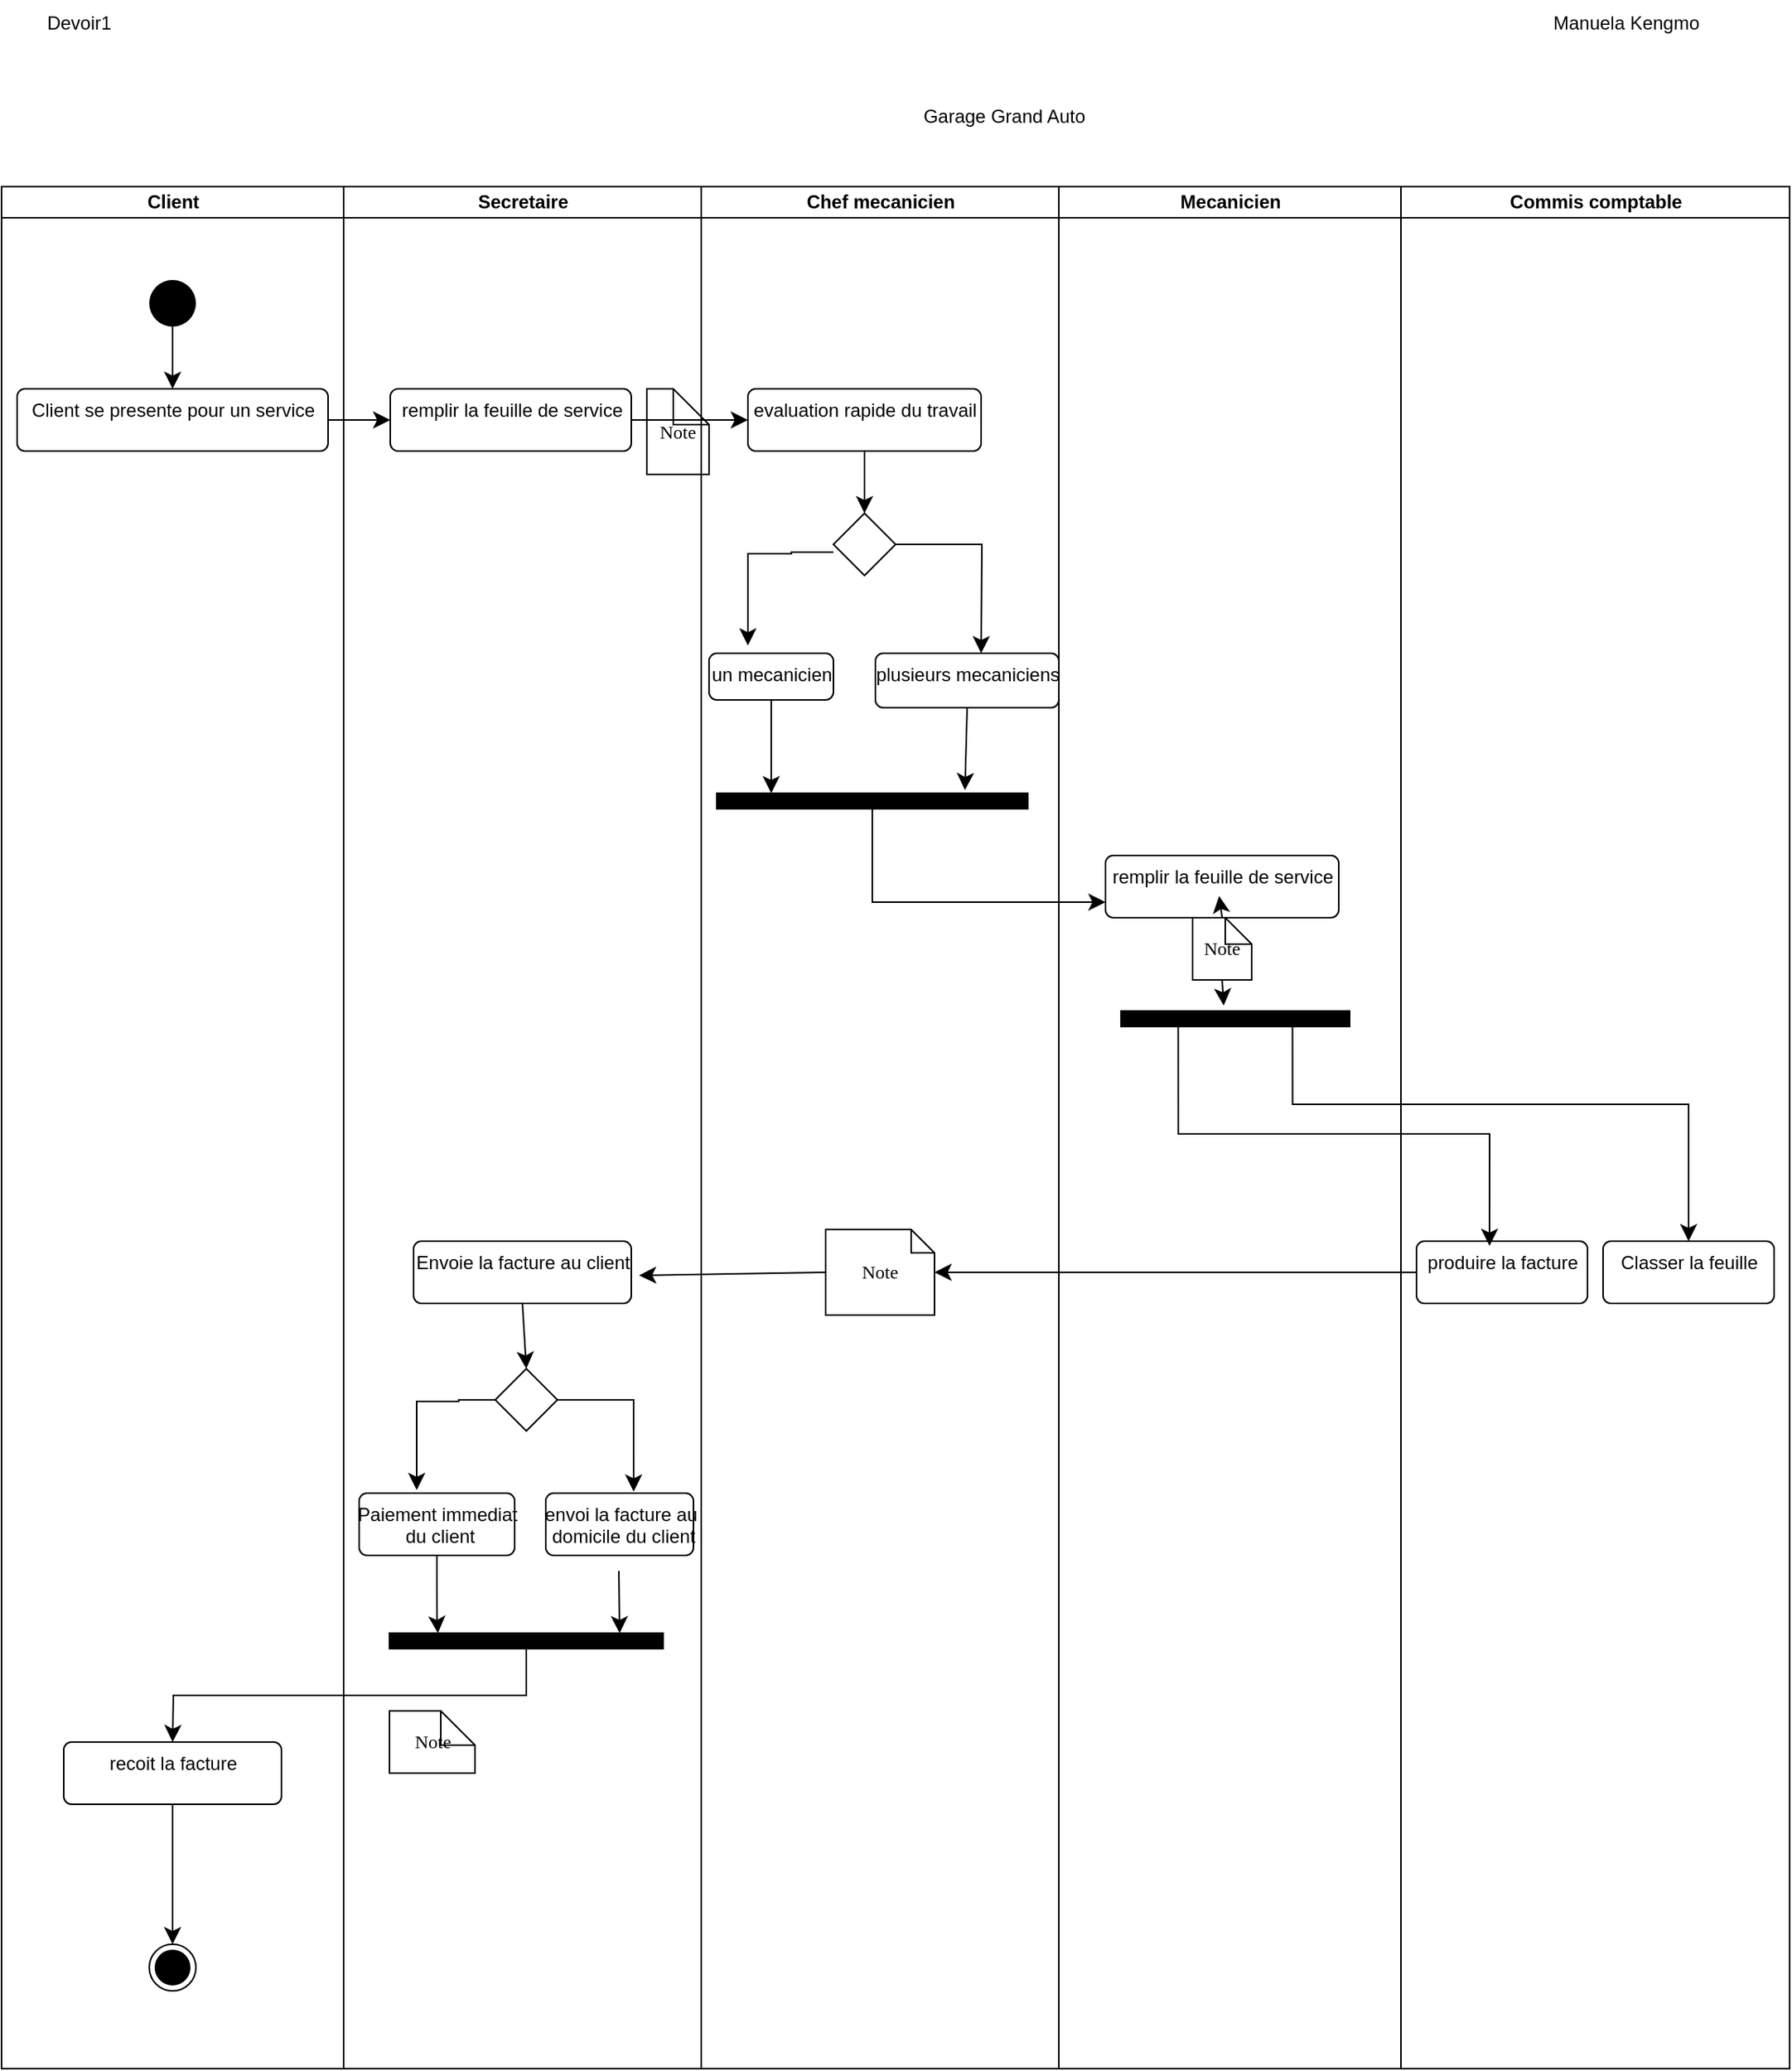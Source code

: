 <mxfile version="26.0.11" pages="2">
  <diagram name="Page-1" id="e7e014a7-5840-1c2e-5031-d8a46d1fe8dd">
    <mxGraphModel dx="1050" dy="3218" grid="1" gridSize="10" guides="1" tooltips="1" connect="1" arrows="1" fold="1" page="1" pageScale="1" pageWidth="1100" pageHeight="850" background="none" math="0" shadow="0">
      <root>
        <mxCell id="0" />
        <mxCell id="1" parent="0" />
        <mxCell id="nvEEJtymdT5df8PzQhqB-41" value="Client" style="swimlane;html=1;startSize=20;" vertex="1" parent="1">
          <mxGeometry x="10" y="-2330" width="220" height="1210" as="geometry" />
        </mxCell>
        <mxCell id="nvEEJtymdT5df8PzQhqB-51" style="edgeStyle=none;curved=1;rounded=0;orthogonalLoop=1;jettySize=auto;html=1;exitX=0.5;exitY=1;exitDx=0;exitDy=0;entryX=0.5;entryY=0;entryDx=0;entryDy=0;fontSize=12;startSize=8;endSize=8;" edge="1" parent="nvEEJtymdT5df8PzQhqB-41" source="nvEEJtymdT5df8PzQhqB-46" target="nvEEJtymdT5df8PzQhqB-47">
          <mxGeometry relative="1" as="geometry" />
        </mxCell>
        <mxCell id="nvEEJtymdT5df8PzQhqB-46" value="" style="ellipse;fillColor=#000000;strokeColor=none;" vertex="1" parent="nvEEJtymdT5df8PzQhqB-41">
          <mxGeometry x="95" y="60" width="30" height="30" as="geometry" />
        </mxCell>
        <mxCell id="nvEEJtymdT5df8PzQhqB-47" value="Client se presente pour un service" style="html=1;align=center;verticalAlign=top;rounded=1;absoluteArcSize=1;arcSize=10;dashed=0;" vertex="1" parent="nvEEJtymdT5df8PzQhqB-41">
          <mxGeometry x="10" y="130" width="200" height="40" as="geometry" />
        </mxCell>
        <mxCell id="nvEEJtymdT5df8PzQhqB-87" style="edgeStyle=none;curved=1;rounded=0;orthogonalLoop=1;jettySize=auto;html=1;exitX=0.5;exitY=1;exitDx=0;exitDy=0;fontSize=12;startSize=8;endSize=8;" edge="1" parent="nvEEJtymdT5df8PzQhqB-41" source="nvEEJtymdT5df8PzQhqB-75">
          <mxGeometry relative="1" as="geometry">
            <mxPoint x="110" y="1130" as="targetPoint" />
          </mxGeometry>
        </mxCell>
        <mxCell id="nvEEJtymdT5df8PzQhqB-75" value="recoit la facture" style="html=1;align=center;verticalAlign=top;rounded=1;absoluteArcSize=1;arcSize=10;dashed=0;" vertex="1" parent="nvEEJtymdT5df8PzQhqB-41">
          <mxGeometry x="40" y="1000" width="140" height="40" as="geometry" />
        </mxCell>
        <mxCell id="nvEEJtymdT5df8PzQhqB-77" value="" style="ellipse;html=1;shape=endState;fillColor=#000000;strokeColor=#000000;" vertex="1" parent="nvEEJtymdT5df8PzQhqB-41">
          <mxGeometry x="95" y="1130" width="30" height="30" as="geometry" />
        </mxCell>
        <mxCell id="nvEEJtymdT5df8PzQhqB-42" value="Secretaire" style="swimlane;html=1;startSize=20;" vertex="1" parent="1">
          <mxGeometry x="230" y="-2330" width="230" height="1210" as="geometry" />
        </mxCell>
        <mxCell id="nvEEJtymdT5df8PzQhqB-48" value="remplir la feuille de service" style="html=1;align=center;verticalAlign=top;rounded=1;absoluteArcSize=1;arcSize=10;dashed=0;" vertex="1" parent="nvEEJtymdT5df8PzQhqB-42">
          <mxGeometry x="30" y="130" width="155" height="40" as="geometry" />
        </mxCell>
        <mxCell id="nvEEJtymdT5df8PzQhqB-63" value="Note" style="shape=note;whiteSpace=wrap;html=1;rounded=0;shadow=0;comic=0;labelBackgroundColor=none;strokeWidth=1;fontFamily=Verdana;fontSize=12;align=center;size=23;" vertex="1" parent="nvEEJtymdT5df8PzQhqB-42">
          <mxGeometry x="195" y="130" width="40" height="55" as="geometry" />
        </mxCell>
        <mxCell id="nvEEJtymdT5df8PzQhqB-81" style="edgeStyle=none;curved=1;rounded=0;orthogonalLoop=1;jettySize=auto;html=1;exitX=0.5;exitY=1;exitDx=0;exitDy=0;entryX=0.5;entryY=0;entryDx=0;entryDy=0;fontSize=12;startSize=8;endSize=8;" edge="1" parent="nvEEJtymdT5df8PzQhqB-42" source="nvEEJtymdT5df8PzQhqB-71" target="nvEEJtymdT5df8PzQhqB-72">
          <mxGeometry relative="1" as="geometry" />
        </mxCell>
        <mxCell id="nvEEJtymdT5df8PzQhqB-71" value="Envoie la facture au client" style="html=1;align=center;verticalAlign=top;rounded=1;absoluteArcSize=1;arcSize=10;dashed=0;" vertex="1" parent="nvEEJtymdT5df8PzQhqB-42">
          <mxGeometry x="45" y="678" width="140" height="40" as="geometry" />
        </mxCell>
        <mxCell id="nvEEJtymdT5df8PzQhqB-83" style="edgeStyle=orthogonalEdgeStyle;rounded=0;orthogonalLoop=1;jettySize=auto;html=1;exitX=0;exitY=0.5;exitDx=0;exitDy=0;fontSize=12;startSize=8;endSize=8;entryX=0.37;entryY=-0.05;entryDx=0;entryDy=0;entryPerimeter=0;" edge="1" parent="nvEEJtymdT5df8PzQhqB-42" source="nvEEJtymdT5df8PzQhqB-72" target="nvEEJtymdT5df8PzQhqB-73">
          <mxGeometry relative="1" as="geometry">
            <mxPoint x="50" y="780" as="targetPoint" />
            <Array as="points">
              <mxPoint x="74" y="780" />
              <mxPoint x="74" y="781" />
              <mxPoint x="47" y="781" />
            </Array>
          </mxGeometry>
        </mxCell>
        <mxCell id="nvEEJtymdT5df8PzQhqB-101" style="edgeStyle=orthogonalEdgeStyle;rounded=0;orthogonalLoop=1;jettySize=auto;html=1;exitX=1;exitY=0.5;exitDx=0;exitDy=0;fontSize=12;startSize=8;endSize=8;entryX=0.595;entryY=-0.025;entryDx=0;entryDy=0;entryPerimeter=0;" edge="1" parent="nvEEJtymdT5df8PzQhqB-42" source="nvEEJtymdT5df8PzQhqB-72" target="nvEEJtymdT5df8PzQhqB-74">
          <mxGeometry relative="1" as="geometry">
            <mxPoint x="200" y="780" as="targetPoint" />
          </mxGeometry>
        </mxCell>
        <mxCell id="nvEEJtymdT5df8PzQhqB-72" value="" style="rhombus;whiteSpace=wrap;html=1;" vertex="1" parent="nvEEJtymdT5df8PzQhqB-42">
          <mxGeometry x="97.5" y="760" width="40" height="40" as="geometry" />
        </mxCell>
        <mxCell id="nvEEJtymdT5df8PzQhqB-73" value="Paiement immediat&lt;div&gt;&amp;nbsp;du client&lt;/div&gt;" style="html=1;align=center;verticalAlign=top;rounded=1;absoluteArcSize=1;arcSize=10;dashed=0;" vertex="1" parent="nvEEJtymdT5df8PzQhqB-42">
          <mxGeometry x="10" y="840" width="100" height="40" as="geometry" />
        </mxCell>
        <mxCell id="nvEEJtymdT5df8PzQhqB-85" style="edgeStyle=none;curved=1;rounded=0;orthogonalLoop=1;jettySize=auto;html=1;exitX=0.5;exitY=1;exitDx=0;exitDy=0;fontSize=12;startSize=8;endSize=8;" edge="1" parent="nvEEJtymdT5df8PzQhqB-42">
          <mxGeometry relative="1" as="geometry">
            <mxPoint x="177.5" y="930" as="targetPoint" />
            <mxPoint x="177" y="890" as="sourcePoint" />
          </mxGeometry>
        </mxCell>
        <mxCell id="nvEEJtymdT5df8PzQhqB-74" value="envoi la facture au&lt;div&gt;&amp;nbsp;domicile du client&lt;div&gt;&lt;br&gt;&lt;/div&gt;&lt;/div&gt;" style="html=1;align=center;verticalAlign=top;rounded=1;absoluteArcSize=1;arcSize=10;dashed=0;" vertex="1" parent="nvEEJtymdT5df8PzQhqB-42">
          <mxGeometry x="130" y="840" width="95" height="40" as="geometry" />
        </mxCell>
        <mxCell id="nvEEJtymdT5df8PzQhqB-105" style="edgeStyle=orthogonalEdgeStyle;rounded=0;orthogonalLoop=1;jettySize=auto;html=1;exitX=0.5;exitY=1;exitDx=0;exitDy=0;fontSize=12;startSize=8;endSize=8;" edge="1" parent="nvEEJtymdT5df8PzQhqB-42" source="nvEEJtymdT5df8PzQhqB-76">
          <mxGeometry relative="1" as="geometry">
            <mxPoint x="-110" y="1000" as="targetPoint" />
          </mxGeometry>
        </mxCell>
        <mxCell id="nvEEJtymdT5df8PzQhqB-76" value="" style="whiteSpace=wrap;html=1;rounded=0;shadow=0;comic=0;labelBackgroundColor=none;strokeWidth=1;fillColor=#000000;fontFamily=Verdana;fontSize=12;align=center;rotation=0;" vertex="1" parent="nvEEJtymdT5df8PzQhqB-42">
          <mxGeometry x="29.5" y="930" width="176" height="10" as="geometry" />
        </mxCell>
        <mxCell id="nvEEJtymdT5df8PzQhqB-84" style="edgeStyle=none;curved=1;rounded=0;orthogonalLoop=1;jettySize=auto;html=1;exitX=0.5;exitY=1;exitDx=0;exitDy=0;entryX=0.177;entryY=0;entryDx=0;entryDy=0;entryPerimeter=0;fontSize=12;startSize=8;endSize=8;" edge="1" parent="nvEEJtymdT5df8PzQhqB-42" source="nvEEJtymdT5df8PzQhqB-73" target="nvEEJtymdT5df8PzQhqB-76">
          <mxGeometry relative="1" as="geometry">
            <Array as="points">
              <mxPoint x="60" y="920" />
            </Array>
          </mxGeometry>
        </mxCell>
        <mxCell id="nvEEJtymdT5df8PzQhqB-109" value="Note" style="shape=note;whiteSpace=wrap;html=1;rounded=0;shadow=0;comic=0;labelBackgroundColor=none;strokeWidth=1;fontFamily=Verdana;fontSize=12;align=center;size=22;" vertex="1" parent="nvEEJtymdT5df8PzQhqB-42">
          <mxGeometry x="29.5" y="980" width="55" height="40" as="geometry" />
        </mxCell>
        <mxCell id="nvEEJtymdT5df8PzQhqB-43" value="Chef mecanicien" style="swimlane;html=1;startSize=20;" vertex="1" parent="1">
          <mxGeometry x="460" y="-2330" width="230" height="1210" as="geometry" />
        </mxCell>
        <mxCell id="nvEEJtymdT5df8PzQhqB-59" style="edgeStyle=none;curved=1;rounded=0;orthogonalLoop=1;jettySize=auto;html=1;exitX=0.5;exitY=1;exitDx=0;exitDy=0;entryX=0.5;entryY=0;entryDx=0;entryDy=0;fontSize=12;startSize=8;endSize=8;" edge="1" parent="nvEEJtymdT5df8PzQhqB-43" source="nvEEJtymdT5df8PzQhqB-49" target="nvEEJtymdT5df8PzQhqB-56">
          <mxGeometry relative="1" as="geometry" />
        </mxCell>
        <mxCell id="nvEEJtymdT5df8PzQhqB-49" value="evaluation rapide du travail" style="html=1;align=center;verticalAlign=top;rounded=1;absoluteArcSize=1;arcSize=10;dashed=0;" vertex="1" parent="nvEEJtymdT5df8PzQhqB-43">
          <mxGeometry x="30" y="130" width="150" height="40" as="geometry" />
        </mxCell>
        <mxCell id="nvEEJtymdT5df8PzQhqB-61" style="edgeStyle=orthogonalEdgeStyle;rounded=0;orthogonalLoop=1;jettySize=auto;html=1;exitX=0;exitY=0.5;exitDx=0;exitDy=0;fontSize=12;startSize=8;endSize=8;" edge="1" parent="nvEEJtymdT5df8PzQhqB-43">
          <mxGeometry relative="1" as="geometry">
            <mxPoint x="30" y="295" as="targetPoint" />
            <mxPoint x="85.0" y="235" as="sourcePoint" />
            <Array as="points">
              <mxPoint x="58" y="235" />
              <mxPoint x="58" y="236" />
            </Array>
          </mxGeometry>
        </mxCell>
        <mxCell id="nvEEJtymdT5df8PzQhqB-62" style="edgeStyle=orthogonalEdgeStyle;rounded=0;orthogonalLoop=1;jettySize=auto;html=1;exitX=1;exitY=0.5;exitDx=0;exitDy=0;fontSize=12;startSize=8;endSize=8;" edge="1" parent="nvEEJtymdT5df8PzQhqB-43" source="nvEEJtymdT5df8PzQhqB-56">
          <mxGeometry relative="1" as="geometry">
            <mxPoint x="180" y="300" as="targetPoint" />
          </mxGeometry>
        </mxCell>
        <mxCell id="nvEEJtymdT5df8PzQhqB-56" value="" style="rhombus;whiteSpace=wrap;html=1;" vertex="1" parent="nvEEJtymdT5df8PzQhqB-43">
          <mxGeometry x="85.0" y="210" width="40" height="40" as="geometry" />
        </mxCell>
        <mxCell id="nvEEJtymdT5df8PzQhqB-58" value="un mecanicien" style="html=1;align=center;verticalAlign=top;rounded=1;absoluteArcSize=1;arcSize=10;dashed=0;" vertex="1" parent="nvEEJtymdT5df8PzQhqB-43">
          <mxGeometry x="5" y="300" width="80" height="30" as="geometry" />
        </mxCell>
        <mxCell id="nvEEJtymdT5df8PzQhqB-57" value="plusieurs mecaniciens" style="html=1;align=center;verticalAlign=top;rounded=1;absoluteArcSize=1;arcSize=10;dashed=0;" vertex="1" parent="nvEEJtymdT5df8PzQhqB-43">
          <mxGeometry x="112" y="300" width="118" height="35" as="geometry" />
        </mxCell>
        <mxCell id="nvEEJtymdT5df8PzQhqB-88" value="" style="whiteSpace=wrap;html=1;rounded=0;shadow=0;comic=0;labelBackgroundColor=none;strokeWidth=1;fillColor=#000000;fontFamily=Verdana;fontSize=12;align=center;rotation=0;" vertex="1" parent="nvEEJtymdT5df8PzQhqB-43">
          <mxGeometry x="10" y="390" width="200" height="10" as="geometry" />
        </mxCell>
        <mxCell id="nvEEJtymdT5df8PzQhqB-89" style="edgeStyle=none;curved=1;rounded=0;orthogonalLoop=1;jettySize=auto;html=1;exitX=0.5;exitY=1;exitDx=0;exitDy=0;entryX=0.175;entryY=0;entryDx=0;entryDy=0;entryPerimeter=0;fontSize=12;startSize=8;endSize=8;" edge="1" parent="nvEEJtymdT5df8PzQhqB-43" source="nvEEJtymdT5df8PzQhqB-58" target="nvEEJtymdT5df8PzQhqB-88">
          <mxGeometry relative="1" as="geometry" />
        </mxCell>
        <mxCell id="nvEEJtymdT5df8PzQhqB-90" style="edgeStyle=none;curved=1;rounded=0;orthogonalLoop=1;jettySize=auto;html=1;exitX=0.5;exitY=1;exitDx=0;exitDy=0;entryX=0.798;entryY=-0.2;entryDx=0;entryDy=0;entryPerimeter=0;fontSize=12;startSize=8;endSize=8;" edge="1" parent="nvEEJtymdT5df8PzQhqB-43" source="nvEEJtymdT5df8PzQhqB-57" target="nvEEJtymdT5df8PzQhqB-88">
          <mxGeometry relative="1" as="geometry" />
        </mxCell>
        <mxCell id="nvEEJtymdT5df8PzQhqB-98" value="Note" style="shape=note;whiteSpace=wrap;html=1;rounded=0;shadow=0;comic=0;labelBackgroundColor=none;strokeWidth=1;fontFamily=Verdana;fontSize=12;align=center;size=15;" vertex="1" parent="nvEEJtymdT5df8PzQhqB-43">
          <mxGeometry x="80" y="670.5" width="70" height="55" as="geometry" />
        </mxCell>
        <mxCell id="nvEEJtymdT5df8PzQhqB-44" value="Mecanicien" style="swimlane;html=1;startSize=20;" vertex="1" parent="1">
          <mxGeometry x="690" y="-2330" width="220" height="1210" as="geometry" />
        </mxCell>
        <mxCell id="nvEEJtymdT5df8PzQhqB-50" value="remplir la feuille de service&lt;div&gt;&lt;br&gt;&lt;/div&gt;" style="html=1;align=center;verticalAlign=top;rounded=1;absoluteArcSize=1;arcSize=10;dashed=0;" vertex="1" parent="nvEEJtymdT5df8PzQhqB-44">
          <mxGeometry x="30" y="430" width="150" height="40" as="geometry" />
        </mxCell>
        <mxCell id="nvEEJtymdT5df8PzQhqB-78" value="" style="whiteSpace=wrap;html=1;rounded=0;shadow=0;comic=0;labelBackgroundColor=none;strokeWidth=1;fillColor=#000000;fontFamily=Verdana;fontSize=12;align=center;rotation=0;" vertex="1" parent="nvEEJtymdT5df8PzQhqB-44">
          <mxGeometry x="40" y="530" width="147" height="10" as="geometry" />
        </mxCell>
        <mxCell id="nvEEJtymdT5df8PzQhqB-92" style="edgeStyle=none;curved=1;rounded=0;orthogonalLoop=1;jettySize=auto;html=1;exitX=0.5;exitY=1;exitDx=0;exitDy=0;entryX=0.449;entryY=-0.35;entryDx=0;entryDy=0;entryPerimeter=0;fontSize=12;startSize=8;endSize=8;" edge="1" parent="nvEEJtymdT5df8PzQhqB-44" source="nvEEJtymdT5df8PzQhqB-68" target="nvEEJtymdT5df8PzQhqB-78">
          <mxGeometry relative="1" as="geometry" />
        </mxCell>
        <mxCell id="nvEEJtymdT5df8PzQhqB-68" value="Note" style="shape=note;whiteSpace=wrap;html=1;rounded=0;shadow=0;comic=0;labelBackgroundColor=none;strokeWidth=1;fontFamily=Verdana;fontSize=12;align=center;size=17;" vertex="1" parent="nvEEJtymdT5df8PzQhqB-44">
          <mxGeometry x="86" y="470" width="38" height="40" as="geometry" />
        </mxCell>
        <mxCell id="nvEEJtymdT5df8PzQhqB-100" value="" style="edgeStyle=none;curved=1;rounded=0;orthogonalLoop=1;jettySize=auto;html=1;exitX=0.5;exitY=1;exitDx=0;exitDy=0;entryX=0.449;entryY=-0.35;entryDx=0;entryDy=0;entryPerimeter=0;fontSize=12;startSize=8;endSize=8;" edge="1" parent="nvEEJtymdT5df8PzQhqB-44" source="nvEEJtymdT5df8PzQhqB-50" target="nvEEJtymdT5df8PzQhqB-68">
          <mxGeometry relative="1" as="geometry">
            <mxPoint x="795" y="-1860" as="sourcePoint" />
            <mxPoint x="796" y="-1803" as="targetPoint" />
          </mxGeometry>
        </mxCell>
        <mxCell id="nvEEJtymdT5df8PzQhqB-45" value="Commis comptable" style="swimlane;html=1;startSize=20;" vertex="1" parent="1">
          <mxGeometry x="910" y="-2330" width="250" height="1210" as="geometry" />
        </mxCell>
        <mxCell id="nvEEJtymdT5df8PzQhqB-97" style="edgeStyle=none;curved=1;rounded=0;orthogonalLoop=1;jettySize=auto;html=1;exitX=0;exitY=0.5;exitDx=0;exitDy=0;fontSize=12;startSize=8;endSize=8;" edge="1" parent="nvEEJtymdT5df8PzQhqB-45" source="nvEEJtymdT5df8PzQhqB-98">
          <mxGeometry relative="1" as="geometry">
            <mxPoint x="-490" y="700" as="targetPoint" />
          </mxGeometry>
        </mxCell>
        <mxCell id="nvEEJtymdT5df8PzQhqB-69" value="produire la facture" style="html=1;align=center;verticalAlign=top;rounded=1;absoluteArcSize=1;arcSize=10;dashed=0;" vertex="1" parent="nvEEJtymdT5df8PzQhqB-45">
          <mxGeometry x="10" y="678" width="110" height="40" as="geometry" />
        </mxCell>
        <mxCell id="nvEEJtymdT5df8PzQhqB-70" value="Classer la feuille" style="html=1;align=center;verticalAlign=top;rounded=1;absoluteArcSize=1;arcSize=10;dashed=0;" vertex="1" parent="nvEEJtymdT5df8PzQhqB-45">
          <mxGeometry x="130" y="678" width="110" height="40" as="geometry" />
        </mxCell>
        <mxCell id="nvEEJtymdT5df8PzQhqB-52" style="edgeStyle=none;curved=1;rounded=0;orthogonalLoop=1;jettySize=auto;html=1;exitX=1;exitY=0.5;exitDx=0;exitDy=0;entryX=0;entryY=0.5;entryDx=0;entryDy=0;fontSize=12;startSize=8;endSize=8;" edge="1" parent="1" source="nvEEJtymdT5df8PzQhqB-47" target="nvEEJtymdT5df8PzQhqB-48">
          <mxGeometry relative="1" as="geometry" />
        </mxCell>
        <mxCell id="nvEEJtymdT5df8PzQhqB-54" style="edgeStyle=none;curved=1;rounded=0;orthogonalLoop=1;jettySize=auto;html=1;exitX=1;exitY=0.5;exitDx=0;exitDy=0;entryX=0;entryY=0.5;entryDx=0;entryDy=0;fontSize=12;startSize=8;endSize=8;" edge="1" parent="1" source="nvEEJtymdT5df8PzQhqB-48" target="nvEEJtymdT5df8PzQhqB-49">
          <mxGeometry relative="1" as="geometry" />
        </mxCell>
        <mxCell id="nvEEJtymdT5df8PzQhqB-91" style="edgeStyle=orthogonalEdgeStyle;rounded=0;orthogonalLoop=1;jettySize=auto;html=1;exitX=0.5;exitY=1;exitDx=0;exitDy=0;fontSize=12;startSize=8;endSize=8;entryX=0;entryY=0.75;entryDx=0;entryDy=0;" edge="1" parent="1" source="nvEEJtymdT5df8PzQhqB-88" target="nvEEJtymdT5df8PzQhqB-50">
          <mxGeometry relative="1" as="geometry">
            <mxPoint x="570" y="-1860" as="targetPoint" />
          </mxGeometry>
        </mxCell>
        <mxCell id="nvEEJtymdT5df8PzQhqB-93" style="edgeStyle=orthogonalEdgeStyle;rounded=0;orthogonalLoop=1;jettySize=auto;html=1;exitX=0.25;exitY=1;exitDx=0;exitDy=0;fontSize=12;startSize=8;endSize=8;entryX=0.427;entryY=0.075;entryDx=0;entryDy=0;entryPerimeter=0;" edge="1" parent="1" source="nvEEJtymdT5df8PzQhqB-78" target="nvEEJtymdT5df8PzQhqB-69">
          <mxGeometry relative="1" as="geometry">
            <mxPoint x="767" y="-1730" as="targetPoint" />
          </mxGeometry>
        </mxCell>
        <mxCell id="nvEEJtymdT5df8PzQhqB-96" style="edgeStyle=orthogonalEdgeStyle;rounded=0;orthogonalLoop=1;jettySize=auto;html=1;exitX=0.75;exitY=1;exitDx=0;exitDy=0;fontSize=12;startSize=8;endSize=8;entryX=0.5;entryY=0;entryDx=0;entryDy=0;" edge="1" parent="1" source="nvEEJtymdT5df8PzQhqB-78" target="nvEEJtymdT5df8PzQhqB-70">
          <mxGeometry relative="1" as="geometry">
            <mxPoint x="840" y="-1750" as="targetPoint" />
            <Array as="points">
              <mxPoint x="840" y="-1740" />
              <mxPoint x="1095" y="-1740" />
            </Array>
          </mxGeometry>
        </mxCell>
        <mxCell id="nvEEJtymdT5df8PzQhqB-99" value="" style="edgeStyle=none;curved=1;rounded=0;orthogonalLoop=1;jettySize=auto;html=1;exitX=0;exitY=0.5;exitDx=0;exitDy=0;fontSize=12;startSize=8;endSize=8;" edge="1" parent="1" source="nvEEJtymdT5df8PzQhqB-69" target="nvEEJtymdT5df8PzQhqB-98">
          <mxGeometry relative="1" as="geometry">
            <mxPoint x="1330" y="-3960" as="targetPoint" />
            <mxPoint x="1830" y="-3962" as="sourcePoint" />
          </mxGeometry>
        </mxCell>
        <mxCell id="nvEEJtymdT5df8PzQhqB-106" value="Devoir1" style="text;html=1;align=center;verticalAlign=middle;whiteSpace=wrap;rounded=0;" vertex="1" parent="1">
          <mxGeometry x="30" y="-2450" width="60" height="30" as="geometry" />
        </mxCell>
        <mxCell id="nvEEJtymdT5df8PzQhqB-107" value="Manuela Kengmo" style="text;html=1;align=center;verticalAlign=middle;whiteSpace=wrap;rounded=0;" vertex="1" parent="1">
          <mxGeometry x="1000" y="-2450" width="110" height="30" as="geometry" />
        </mxCell>
        <mxCell id="nvEEJtymdT5df8PzQhqB-108" value="Garage Grand Auto" style="text;html=1;align=center;verticalAlign=middle;whiteSpace=wrap;rounded=0;" vertex="1" parent="1">
          <mxGeometry x="460" y="-2390" width="390" height="30" as="geometry" />
        </mxCell>
      </root>
    </mxGraphModel>
  </diagram>
  <diagram name="Copy of Page-1" id="Ox5sAbIBPLF6NrLPGgGg">
    <mxGraphModel dx="1050" dy="3218" grid="1" gridSize="10" guides="1" tooltips="1" connect="1" arrows="1" fold="1" page="1" pageScale="1" pageWidth="1100" pageHeight="850" background="none" math="0" shadow="0">
      <root>
        <mxCell id="_Z2EK0YXlKnBN3bOklBo-0" />
        <mxCell id="_Z2EK0YXlKnBN3bOklBo-1" parent="_Z2EK0YXlKnBN3bOklBo-0" />
        <mxCell id="_Z2EK0YXlKnBN3bOklBo-2" value="Client" style="swimlane;html=1;startSize=20;" vertex="1" parent="_Z2EK0YXlKnBN3bOklBo-1">
          <mxGeometry x="10" y="-2330" width="220" height="1210" as="geometry" />
        </mxCell>
        <mxCell id="_Z2EK0YXlKnBN3bOklBo-3" style="edgeStyle=none;curved=1;rounded=0;orthogonalLoop=1;jettySize=auto;html=1;exitX=0.5;exitY=1;exitDx=0;exitDy=0;entryX=0.5;entryY=0;entryDx=0;entryDy=0;fontSize=12;startSize=8;endSize=8;" edge="1" parent="_Z2EK0YXlKnBN3bOklBo-2" source="_Z2EK0YXlKnBN3bOklBo-4" target="_Z2EK0YXlKnBN3bOklBo-5">
          <mxGeometry relative="1" as="geometry" />
        </mxCell>
        <mxCell id="_Z2EK0YXlKnBN3bOklBo-4" value="" style="ellipse;fillColor=#000000;strokeColor=none;" vertex="1" parent="_Z2EK0YXlKnBN3bOklBo-2">
          <mxGeometry x="95" y="60" width="30" height="30" as="geometry" />
        </mxCell>
        <mxCell id="_Z2EK0YXlKnBN3bOklBo-5" value="Client se presente pour un service" style="html=1;align=center;verticalAlign=top;rounded=1;absoluteArcSize=1;arcSize=10;dashed=0;" vertex="1" parent="_Z2EK0YXlKnBN3bOklBo-2">
          <mxGeometry x="10" y="130" width="200" height="40" as="geometry" />
        </mxCell>
        <mxCell id="_Z2EK0YXlKnBN3bOklBo-6" style="edgeStyle=none;curved=1;rounded=0;orthogonalLoop=1;jettySize=auto;html=1;exitX=0.5;exitY=1;exitDx=0;exitDy=0;fontSize=12;startSize=8;endSize=8;" edge="1" parent="_Z2EK0YXlKnBN3bOklBo-2" source="_Z2EK0YXlKnBN3bOklBo-7">
          <mxGeometry relative="1" as="geometry">
            <mxPoint x="110" y="1130" as="targetPoint" />
          </mxGeometry>
        </mxCell>
        <mxCell id="_Z2EK0YXlKnBN3bOklBo-7" value="recoit la facture" style="html=1;align=center;verticalAlign=top;rounded=1;absoluteArcSize=1;arcSize=10;dashed=0;" vertex="1" parent="_Z2EK0YXlKnBN3bOklBo-2">
          <mxGeometry x="40" y="1000" width="140" height="40" as="geometry" />
        </mxCell>
        <mxCell id="_Z2EK0YXlKnBN3bOklBo-8" value="" style="ellipse;html=1;shape=endState;fillColor=#000000;strokeColor=#000000;" vertex="1" parent="_Z2EK0YXlKnBN3bOklBo-2">
          <mxGeometry x="95" y="1130" width="30" height="30" as="geometry" />
        </mxCell>
        <mxCell id="_Z2EK0YXlKnBN3bOklBo-9" value="Secretaire" style="swimlane;html=1;startSize=20;" vertex="1" parent="_Z2EK0YXlKnBN3bOklBo-1">
          <mxGeometry x="230" y="-2330" width="230" height="1210" as="geometry" />
        </mxCell>
        <mxCell id="_Z2EK0YXlKnBN3bOklBo-10" value="remplir la feuille de service" style="html=1;align=center;verticalAlign=top;rounded=1;absoluteArcSize=1;arcSize=10;dashed=0;" vertex="1" parent="_Z2EK0YXlKnBN3bOklBo-9">
          <mxGeometry x="30" y="130" width="155" height="40" as="geometry" />
        </mxCell>
        <mxCell id="_Z2EK0YXlKnBN3bOklBo-11" value="Note" style="shape=note;whiteSpace=wrap;html=1;rounded=0;shadow=0;comic=0;labelBackgroundColor=none;strokeWidth=1;fontFamily=Verdana;fontSize=12;align=center;size=23;" vertex="1" parent="_Z2EK0YXlKnBN3bOklBo-9">
          <mxGeometry x="195" y="130" width="40" height="55" as="geometry" />
        </mxCell>
        <mxCell id="_Z2EK0YXlKnBN3bOklBo-12" style="edgeStyle=none;curved=1;rounded=0;orthogonalLoop=1;jettySize=auto;html=1;exitX=0.5;exitY=1;exitDx=0;exitDy=0;entryX=0.5;entryY=0;entryDx=0;entryDy=0;fontSize=12;startSize=8;endSize=8;" edge="1" parent="_Z2EK0YXlKnBN3bOklBo-9" source="_Z2EK0YXlKnBN3bOklBo-13" target="_Z2EK0YXlKnBN3bOklBo-16">
          <mxGeometry relative="1" as="geometry" />
        </mxCell>
        <mxCell id="_Z2EK0YXlKnBN3bOklBo-13" value="Envoie la facture au client" style="html=1;align=center;verticalAlign=top;rounded=1;absoluteArcSize=1;arcSize=10;dashed=0;" vertex="1" parent="_Z2EK0YXlKnBN3bOklBo-9">
          <mxGeometry x="45" y="678" width="140" height="40" as="geometry" />
        </mxCell>
        <mxCell id="_Z2EK0YXlKnBN3bOklBo-14" style="edgeStyle=orthogonalEdgeStyle;rounded=0;orthogonalLoop=1;jettySize=auto;html=1;exitX=0;exitY=0.5;exitDx=0;exitDy=0;fontSize=12;startSize=8;endSize=8;entryX=0.37;entryY=-0.05;entryDx=0;entryDy=0;entryPerimeter=0;" edge="1" parent="_Z2EK0YXlKnBN3bOklBo-9" source="_Z2EK0YXlKnBN3bOklBo-16" target="_Z2EK0YXlKnBN3bOklBo-17">
          <mxGeometry relative="1" as="geometry">
            <mxPoint x="50" y="780" as="targetPoint" />
            <Array as="points">
              <mxPoint x="74" y="780" />
              <mxPoint x="74" y="781" />
              <mxPoint x="47" y="781" />
            </Array>
          </mxGeometry>
        </mxCell>
        <mxCell id="_Z2EK0YXlKnBN3bOklBo-15" style="edgeStyle=orthogonalEdgeStyle;rounded=0;orthogonalLoop=1;jettySize=auto;html=1;exitX=1;exitY=0.5;exitDx=0;exitDy=0;fontSize=12;startSize=8;endSize=8;entryX=0.595;entryY=-0.025;entryDx=0;entryDy=0;entryPerimeter=0;" edge="1" parent="_Z2EK0YXlKnBN3bOklBo-9" source="_Z2EK0YXlKnBN3bOklBo-16" target="_Z2EK0YXlKnBN3bOklBo-19">
          <mxGeometry relative="1" as="geometry">
            <mxPoint x="200" y="780" as="targetPoint" />
          </mxGeometry>
        </mxCell>
        <mxCell id="_Z2EK0YXlKnBN3bOklBo-16" value="" style="rhombus;whiteSpace=wrap;html=1;" vertex="1" parent="_Z2EK0YXlKnBN3bOklBo-9">
          <mxGeometry x="97.5" y="760" width="40" height="40" as="geometry" />
        </mxCell>
        <mxCell id="_Z2EK0YXlKnBN3bOklBo-17" value="Paiement immediat&lt;div&gt;&amp;nbsp;du client&lt;/div&gt;" style="html=1;align=center;verticalAlign=top;rounded=1;absoluteArcSize=1;arcSize=10;dashed=0;" vertex="1" parent="_Z2EK0YXlKnBN3bOklBo-9">
          <mxGeometry x="10" y="840" width="100" height="40" as="geometry" />
        </mxCell>
        <mxCell id="_Z2EK0YXlKnBN3bOklBo-18" style="edgeStyle=none;curved=1;rounded=0;orthogonalLoop=1;jettySize=auto;html=1;exitX=0.5;exitY=1;exitDx=0;exitDy=0;fontSize=12;startSize=8;endSize=8;" edge="1" parent="_Z2EK0YXlKnBN3bOklBo-9">
          <mxGeometry relative="1" as="geometry">
            <mxPoint x="177.5" y="930" as="targetPoint" />
            <mxPoint x="177" y="890" as="sourcePoint" />
          </mxGeometry>
        </mxCell>
        <mxCell id="_Z2EK0YXlKnBN3bOklBo-19" value="envoi la facture au&lt;div&gt;&amp;nbsp;domicile du client&lt;div&gt;&lt;br&gt;&lt;/div&gt;&lt;/div&gt;" style="html=1;align=center;verticalAlign=top;rounded=1;absoluteArcSize=1;arcSize=10;dashed=0;" vertex="1" parent="_Z2EK0YXlKnBN3bOklBo-9">
          <mxGeometry x="130" y="840" width="95" height="40" as="geometry" />
        </mxCell>
        <mxCell id="_Z2EK0YXlKnBN3bOklBo-20" style="edgeStyle=orthogonalEdgeStyle;rounded=0;orthogonalLoop=1;jettySize=auto;html=1;exitX=0.5;exitY=1;exitDx=0;exitDy=0;fontSize=12;startSize=8;endSize=8;" edge="1" parent="_Z2EK0YXlKnBN3bOklBo-9" source="_Z2EK0YXlKnBN3bOklBo-21">
          <mxGeometry relative="1" as="geometry">
            <mxPoint x="-110" y="1000" as="targetPoint" />
          </mxGeometry>
        </mxCell>
        <mxCell id="_Z2EK0YXlKnBN3bOklBo-21" value="" style="whiteSpace=wrap;html=1;rounded=0;shadow=0;comic=0;labelBackgroundColor=none;strokeWidth=1;fillColor=#000000;fontFamily=Verdana;fontSize=12;align=center;rotation=0;" vertex="1" parent="_Z2EK0YXlKnBN3bOklBo-9">
          <mxGeometry x="29.5" y="930" width="176" height="10" as="geometry" />
        </mxCell>
        <mxCell id="_Z2EK0YXlKnBN3bOklBo-22" style="edgeStyle=none;curved=1;rounded=0;orthogonalLoop=1;jettySize=auto;html=1;exitX=0.5;exitY=1;exitDx=0;exitDy=0;entryX=0.177;entryY=0;entryDx=0;entryDy=0;entryPerimeter=0;fontSize=12;startSize=8;endSize=8;" edge="1" parent="_Z2EK0YXlKnBN3bOklBo-9" source="_Z2EK0YXlKnBN3bOklBo-17" target="_Z2EK0YXlKnBN3bOklBo-21">
          <mxGeometry relative="1" as="geometry">
            <Array as="points">
              <mxPoint x="60" y="920" />
            </Array>
          </mxGeometry>
        </mxCell>
        <mxCell id="_Z2EK0YXlKnBN3bOklBo-23" value="Note" style="shape=note;whiteSpace=wrap;html=1;rounded=0;shadow=0;comic=0;labelBackgroundColor=none;strokeWidth=1;fontFamily=Verdana;fontSize=12;align=center;size=22;" vertex="1" parent="_Z2EK0YXlKnBN3bOklBo-9">
          <mxGeometry x="29.5" y="980" width="55" height="40" as="geometry" />
        </mxCell>
        <mxCell id="_Z2EK0YXlKnBN3bOklBo-24" value="Chef mecanicien" style="swimlane;html=1;startSize=20;" vertex="1" parent="_Z2EK0YXlKnBN3bOklBo-1">
          <mxGeometry x="460" y="-2330" width="230" height="1210" as="geometry" />
        </mxCell>
        <mxCell id="_Z2EK0YXlKnBN3bOklBo-25" style="edgeStyle=none;curved=1;rounded=0;orthogonalLoop=1;jettySize=auto;html=1;exitX=0.5;exitY=1;exitDx=0;exitDy=0;entryX=0.5;entryY=0;entryDx=0;entryDy=0;fontSize=12;startSize=8;endSize=8;" edge="1" parent="_Z2EK0YXlKnBN3bOklBo-24" source="_Z2EK0YXlKnBN3bOklBo-26" target="_Z2EK0YXlKnBN3bOklBo-29">
          <mxGeometry relative="1" as="geometry" />
        </mxCell>
        <mxCell id="_Z2EK0YXlKnBN3bOklBo-26" value="evaluation rapide du travail" style="html=1;align=center;verticalAlign=top;rounded=1;absoluteArcSize=1;arcSize=10;dashed=0;" vertex="1" parent="_Z2EK0YXlKnBN3bOklBo-24">
          <mxGeometry x="30" y="130" width="150" height="40" as="geometry" />
        </mxCell>
        <mxCell id="_Z2EK0YXlKnBN3bOklBo-27" style="edgeStyle=orthogonalEdgeStyle;rounded=0;orthogonalLoop=1;jettySize=auto;html=1;exitX=0;exitY=0.5;exitDx=0;exitDy=0;fontSize=12;startSize=8;endSize=8;" edge="1" parent="_Z2EK0YXlKnBN3bOklBo-24">
          <mxGeometry relative="1" as="geometry">
            <mxPoint x="30" y="295" as="targetPoint" />
            <mxPoint x="85.0" y="235" as="sourcePoint" />
            <Array as="points">
              <mxPoint x="58" y="235" />
              <mxPoint x="58" y="236" />
            </Array>
          </mxGeometry>
        </mxCell>
        <mxCell id="_Z2EK0YXlKnBN3bOklBo-28" style="edgeStyle=orthogonalEdgeStyle;rounded=0;orthogonalLoop=1;jettySize=auto;html=1;exitX=1;exitY=0.5;exitDx=0;exitDy=0;fontSize=12;startSize=8;endSize=8;" edge="1" parent="_Z2EK0YXlKnBN3bOklBo-24" source="_Z2EK0YXlKnBN3bOklBo-29">
          <mxGeometry relative="1" as="geometry">
            <mxPoint x="180" y="300" as="targetPoint" />
          </mxGeometry>
        </mxCell>
        <mxCell id="_Z2EK0YXlKnBN3bOklBo-29" value="" style="rhombus;whiteSpace=wrap;html=1;" vertex="1" parent="_Z2EK0YXlKnBN3bOklBo-24">
          <mxGeometry x="85.0" y="210" width="40" height="40" as="geometry" />
        </mxCell>
        <mxCell id="_Z2EK0YXlKnBN3bOklBo-30" value="un mecanicien" style="html=1;align=center;verticalAlign=top;rounded=1;absoluteArcSize=1;arcSize=10;dashed=0;" vertex="1" parent="_Z2EK0YXlKnBN3bOklBo-24">
          <mxGeometry x="5" y="300" width="80" height="30" as="geometry" />
        </mxCell>
        <mxCell id="_Z2EK0YXlKnBN3bOklBo-31" value="plusieurs mecaniciens" style="html=1;align=center;verticalAlign=top;rounded=1;absoluteArcSize=1;arcSize=10;dashed=0;" vertex="1" parent="_Z2EK0YXlKnBN3bOklBo-24">
          <mxGeometry x="112" y="300" width="118" height="35" as="geometry" />
        </mxCell>
        <mxCell id="_Z2EK0YXlKnBN3bOklBo-32" value="" style="whiteSpace=wrap;html=1;rounded=0;shadow=0;comic=0;labelBackgroundColor=none;strokeWidth=1;fillColor=#000000;fontFamily=Verdana;fontSize=12;align=center;rotation=0;" vertex="1" parent="_Z2EK0YXlKnBN3bOklBo-24">
          <mxGeometry x="10" y="390" width="200" height="10" as="geometry" />
        </mxCell>
        <mxCell id="_Z2EK0YXlKnBN3bOklBo-33" style="edgeStyle=none;curved=1;rounded=0;orthogonalLoop=1;jettySize=auto;html=1;exitX=0.5;exitY=1;exitDx=0;exitDy=0;entryX=0.175;entryY=0;entryDx=0;entryDy=0;entryPerimeter=0;fontSize=12;startSize=8;endSize=8;" edge="1" parent="_Z2EK0YXlKnBN3bOklBo-24" source="_Z2EK0YXlKnBN3bOklBo-30" target="_Z2EK0YXlKnBN3bOklBo-32">
          <mxGeometry relative="1" as="geometry" />
        </mxCell>
        <mxCell id="_Z2EK0YXlKnBN3bOklBo-34" style="edgeStyle=none;curved=1;rounded=0;orthogonalLoop=1;jettySize=auto;html=1;exitX=0.5;exitY=1;exitDx=0;exitDy=0;entryX=0.798;entryY=-0.2;entryDx=0;entryDy=0;entryPerimeter=0;fontSize=12;startSize=8;endSize=8;" edge="1" parent="_Z2EK0YXlKnBN3bOklBo-24" source="_Z2EK0YXlKnBN3bOklBo-31" target="_Z2EK0YXlKnBN3bOklBo-32">
          <mxGeometry relative="1" as="geometry" />
        </mxCell>
        <mxCell id="_Z2EK0YXlKnBN3bOklBo-35" value="Note" style="shape=note;whiteSpace=wrap;html=1;rounded=0;shadow=0;comic=0;labelBackgroundColor=none;strokeWidth=1;fontFamily=Verdana;fontSize=12;align=center;size=15;" vertex="1" parent="_Z2EK0YXlKnBN3bOklBo-24">
          <mxGeometry x="80" y="670.5" width="70" height="55" as="geometry" />
        </mxCell>
        <mxCell id="_Z2EK0YXlKnBN3bOklBo-36" value="Mecanicien" style="swimlane;html=1;startSize=20;" vertex="1" parent="_Z2EK0YXlKnBN3bOklBo-1">
          <mxGeometry x="690" y="-2330" width="220" height="1210" as="geometry" />
        </mxCell>
        <mxCell id="_Z2EK0YXlKnBN3bOklBo-37" value="remplir la feuille de service&lt;div&gt;&lt;br&gt;&lt;/div&gt;" style="html=1;align=center;verticalAlign=top;rounded=1;absoluteArcSize=1;arcSize=10;dashed=0;" vertex="1" parent="_Z2EK0YXlKnBN3bOklBo-36">
          <mxGeometry x="30" y="430" width="150" height="40" as="geometry" />
        </mxCell>
        <mxCell id="_Z2EK0YXlKnBN3bOklBo-38" value="" style="whiteSpace=wrap;html=1;rounded=0;shadow=0;comic=0;labelBackgroundColor=none;strokeWidth=1;fillColor=#000000;fontFamily=Verdana;fontSize=12;align=center;rotation=0;" vertex="1" parent="_Z2EK0YXlKnBN3bOklBo-36">
          <mxGeometry x="40" y="530" width="147" height="10" as="geometry" />
        </mxCell>
        <mxCell id="_Z2EK0YXlKnBN3bOklBo-39" style="edgeStyle=none;curved=1;rounded=0;orthogonalLoop=1;jettySize=auto;html=1;exitX=0.5;exitY=1;exitDx=0;exitDy=0;entryX=0.449;entryY=-0.35;entryDx=0;entryDy=0;entryPerimeter=0;fontSize=12;startSize=8;endSize=8;" edge="1" parent="_Z2EK0YXlKnBN3bOklBo-36" source="_Z2EK0YXlKnBN3bOklBo-40" target="_Z2EK0YXlKnBN3bOklBo-38">
          <mxGeometry relative="1" as="geometry" />
        </mxCell>
        <mxCell id="_Z2EK0YXlKnBN3bOklBo-40" value="Note" style="shape=note;whiteSpace=wrap;html=1;rounded=0;shadow=0;comic=0;labelBackgroundColor=none;strokeWidth=1;fontFamily=Verdana;fontSize=12;align=center;size=17;" vertex="1" parent="_Z2EK0YXlKnBN3bOklBo-36">
          <mxGeometry x="86" y="470" width="38" height="40" as="geometry" />
        </mxCell>
        <mxCell id="_Z2EK0YXlKnBN3bOklBo-41" value="" style="edgeStyle=none;curved=1;rounded=0;orthogonalLoop=1;jettySize=auto;html=1;exitX=0.5;exitY=1;exitDx=0;exitDy=0;entryX=0.449;entryY=-0.35;entryDx=0;entryDy=0;entryPerimeter=0;fontSize=12;startSize=8;endSize=8;" edge="1" parent="_Z2EK0YXlKnBN3bOklBo-36" source="_Z2EK0YXlKnBN3bOklBo-37" target="_Z2EK0YXlKnBN3bOklBo-40">
          <mxGeometry relative="1" as="geometry">
            <mxPoint x="795" y="-1860" as="sourcePoint" />
            <mxPoint x="796" y="-1803" as="targetPoint" />
          </mxGeometry>
        </mxCell>
        <mxCell id="_Z2EK0YXlKnBN3bOklBo-42" value="Commis comptable" style="swimlane;html=1;startSize=20;" vertex="1" parent="_Z2EK0YXlKnBN3bOklBo-1">
          <mxGeometry x="910" y="-2330" width="250" height="1210" as="geometry" />
        </mxCell>
        <mxCell id="_Z2EK0YXlKnBN3bOklBo-43" style="edgeStyle=none;curved=1;rounded=0;orthogonalLoop=1;jettySize=auto;html=1;exitX=0;exitY=0.5;exitDx=0;exitDy=0;fontSize=12;startSize=8;endSize=8;" edge="1" parent="_Z2EK0YXlKnBN3bOklBo-42" source="_Z2EK0YXlKnBN3bOklBo-35">
          <mxGeometry relative="1" as="geometry">
            <mxPoint x="-490" y="700" as="targetPoint" />
          </mxGeometry>
        </mxCell>
        <mxCell id="_Z2EK0YXlKnBN3bOklBo-44" value="produire la facture" style="html=1;align=center;verticalAlign=top;rounded=1;absoluteArcSize=1;arcSize=10;dashed=0;" vertex="1" parent="_Z2EK0YXlKnBN3bOklBo-42">
          <mxGeometry x="10" y="678" width="110" height="40" as="geometry" />
        </mxCell>
        <mxCell id="_Z2EK0YXlKnBN3bOklBo-45" value="Classer la feuille" style="html=1;align=center;verticalAlign=top;rounded=1;absoluteArcSize=1;arcSize=10;dashed=0;" vertex="1" parent="_Z2EK0YXlKnBN3bOklBo-42">
          <mxGeometry x="130" y="678" width="110" height="40" as="geometry" />
        </mxCell>
        <mxCell id="_Z2EK0YXlKnBN3bOklBo-46" style="edgeStyle=none;curved=1;rounded=0;orthogonalLoop=1;jettySize=auto;html=1;exitX=1;exitY=0.5;exitDx=0;exitDy=0;entryX=0;entryY=0.5;entryDx=0;entryDy=0;fontSize=12;startSize=8;endSize=8;" edge="1" parent="_Z2EK0YXlKnBN3bOklBo-1" source="_Z2EK0YXlKnBN3bOklBo-5" target="_Z2EK0YXlKnBN3bOklBo-10">
          <mxGeometry relative="1" as="geometry" />
        </mxCell>
        <mxCell id="_Z2EK0YXlKnBN3bOklBo-47" style="edgeStyle=none;curved=1;rounded=0;orthogonalLoop=1;jettySize=auto;html=1;exitX=1;exitY=0.5;exitDx=0;exitDy=0;entryX=0;entryY=0.5;entryDx=0;entryDy=0;fontSize=12;startSize=8;endSize=8;" edge="1" parent="_Z2EK0YXlKnBN3bOklBo-1" source="_Z2EK0YXlKnBN3bOklBo-10" target="_Z2EK0YXlKnBN3bOklBo-26">
          <mxGeometry relative="1" as="geometry" />
        </mxCell>
        <mxCell id="_Z2EK0YXlKnBN3bOklBo-48" style="edgeStyle=orthogonalEdgeStyle;rounded=0;orthogonalLoop=1;jettySize=auto;html=1;exitX=0.5;exitY=1;exitDx=0;exitDy=0;fontSize=12;startSize=8;endSize=8;entryX=0;entryY=0.75;entryDx=0;entryDy=0;" edge="1" parent="_Z2EK0YXlKnBN3bOklBo-1" source="_Z2EK0YXlKnBN3bOklBo-32" target="_Z2EK0YXlKnBN3bOklBo-37">
          <mxGeometry relative="1" as="geometry">
            <mxPoint x="570" y="-1860" as="targetPoint" />
          </mxGeometry>
        </mxCell>
        <mxCell id="_Z2EK0YXlKnBN3bOklBo-49" style="edgeStyle=orthogonalEdgeStyle;rounded=0;orthogonalLoop=1;jettySize=auto;html=1;exitX=0.25;exitY=1;exitDx=0;exitDy=0;fontSize=12;startSize=8;endSize=8;entryX=0.427;entryY=0.075;entryDx=0;entryDy=0;entryPerimeter=0;" edge="1" parent="_Z2EK0YXlKnBN3bOklBo-1" source="_Z2EK0YXlKnBN3bOklBo-38" target="_Z2EK0YXlKnBN3bOklBo-44">
          <mxGeometry relative="1" as="geometry">
            <mxPoint x="767" y="-1730" as="targetPoint" />
          </mxGeometry>
        </mxCell>
        <mxCell id="_Z2EK0YXlKnBN3bOklBo-50" style="edgeStyle=orthogonalEdgeStyle;rounded=0;orthogonalLoop=1;jettySize=auto;html=1;exitX=0.75;exitY=1;exitDx=0;exitDy=0;fontSize=12;startSize=8;endSize=8;entryX=0.5;entryY=0;entryDx=0;entryDy=0;" edge="1" parent="_Z2EK0YXlKnBN3bOklBo-1" source="_Z2EK0YXlKnBN3bOklBo-38" target="_Z2EK0YXlKnBN3bOklBo-45">
          <mxGeometry relative="1" as="geometry">
            <mxPoint x="840" y="-1750" as="targetPoint" />
            <Array as="points">
              <mxPoint x="840" y="-1740" />
              <mxPoint x="1095" y="-1740" />
            </Array>
          </mxGeometry>
        </mxCell>
        <mxCell id="_Z2EK0YXlKnBN3bOklBo-51" value="" style="edgeStyle=none;curved=1;rounded=0;orthogonalLoop=1;jettySize=auto;html=1;exitX=0;exitY=0.5;exitDx=0;exitDy=0;fontSize=12;startSize=8;endSize=8;" edge="1" parent="_Z2EK0YXlKnBN3bOklBo-1" source="_Z2EK0YXlKnBN3bOklBo-44" target="_Z2EK0YXlKnBN3bOklBo-35">
          <mxGeometry relative="1" as="geometry">
            <mxPoint x="1330" y="-3960" as="targetPoint" />
            <mxPoint x="1830" y="-3962" as="sourcePoint" />
          </mxGeometry>
        </mxCell>
        <mxCell id="_Z2EK0YXlKnBN3bOklBo-52" value="Devoir1" style="text;html=1;align=center;verticalAlign=middle;whiteSpace=wrap;rounded=0;" vertex="1" parent="_Z2EK0YXlKnBN3bOklBo-1">
          <mxGeometry x="30" y="-2450" width="60" height="30" as="geometry" />
        </mxCell>
        <mxCell id="_Z2EK0YXlKnBN3bOklBo-53" value="Manuela Kengmo" style="text;html=1;align=center;verticalAlign=middle;whiteSpace=wrap;rounded=0;" vertex="1" parent="_Z2EK0YXlKnBN3bOklBo-1">
          <mxGeometry x="1000" y="-2450" width="110" height="30" as="geometry" />
        </mxCell>
        <mxCell id="_Z2EK0YXlKnBN3bOklBo-54" value="Garage Grand Auto" style="text;html=1;align=center;verticalAlign=middle;whiteSpace=wrap;rounded=0;" vertex="1" parent="_Z2EK0YXlKnBN3bOklBo-1">
          <mxGeometry x="460" y="-2390" width="390" height="30" as="geometry" />
        </mxCell>
      </root>
    </mxGraphModel>
  </diagram>
</mxfile>
